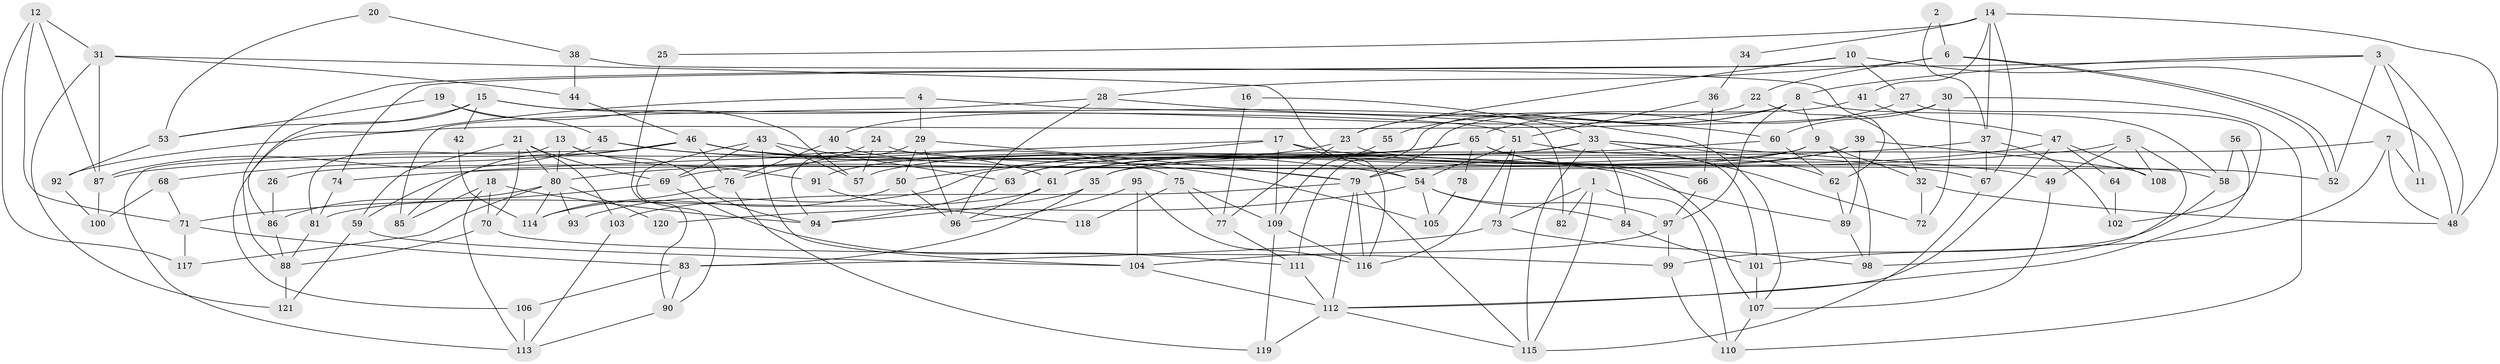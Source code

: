 // coarse degree distribution, {6: 0.0410958904109589, 8: 0.0273972602739726, 2: 0.136986301369863, 4: 0.2328767123287671, 14: 0.0136986301369863, 11: 0.0273972602739726, 7: 0.0547945205479452, 9: 0.0410958904109589, 12: 0.0273972602739726, 5: 0.1506849315068493, 3: 0.2054794520547945, 10: 0.0273972602739726, 13: 0.0136986301369863}
// Generated by graph-tools (version 1.1) at 2025/51/03/04/25 22:51:18]
// undirected, 121 vertices, 242 edges
graph export_dot {
  node [color=gray90,style=filled];
  1;
  2;
  3;
  4;
  5;
  6;
  7;
  8;
  9;
  10;
  11;
  12;
  13;
  14;
  15;
  16;
  17;
  18;
  19;
  20;
  21;
  22;
  23;
  24;
  25;
  26;
  27;
  28;
  29;
  30;
  31;
  32;
  33;
  34;
  35;
  36;
  37;
  38;
  39;
  40;
  41;
  42;
  43;
  44;
  45;
  46;
  47;
  48;
  49;
  50;
  51;
  52;
  53;
  54;
  55;
  56;
  57;
  58;
  59;
  60;
  61;
  62;
  63;
  64;
  65;
  66;
  67;
  68;
  69;
  70;
  71;
  72;
  73;
  74;
  75;
  76;
  77;
  78;
  79;
  80;
  81;
  82;
  83;
  84;
  85;
  86;
  87;
  88;
  89;
  90;
  91;
  92;
  93;
  94;
  95;
  96;
  97;
  98;
  99;
  100;
  101;
  102;
  103;
  104;
  105;
  106;
  107;
  108;
  109;
  110;
  111;
  112;
  113;
  114;
  115;
  116;
  117;
  118;
  119;
  120;
  121;
  1 -- 115;
  1 -- 73;
  1 -- 82;
  1 -- 110;
  2 -- 37;
  2 -- 6;
  3 -- 48;
  3 -- 74;
  3 -- 8;
  3 -- 11;
  3 -- 52;
  4 -- 106;
  4 -- 29;
  4 -- 82;
  5 -- 49;
  5 -- 98;
  5 -- 74;
  5 -- 108;
  6 -- 22;
  6 -- 52;
  6 -- 52;
  6 -- 28;
  7 -- 48;
  7 -- 101;
  7 -- 11;
  7 -- 35;
  8 -- 9;
  8 -- 23;
  8 -- 55;
  8 -- 58;
  8 -- 97;
  8 -- 111;
  9 -- 63;
  9 -- 98;
  9 -- 26;
  9 -- 32;
  10 -- 48;
  10 -- 23;
  10 -- 27;
  10 -- 88;
  12 -- 71;
  12 -- 31;
  12 -- 87;
  12 -- 117;
  13 -- 80;
  13 -- 94;
  13 -- 81;
  13 -- 91;
  14 -- 41;
  14 -- 67;
  14 -- 25;
  14 -- 34;
  14 -- 37;
  14 -- 48;
  15 -- 86;
  15 -- 51;
  15 -- 42;
  15 -- 53;
  15 -- 107;
  16 -- 33;
  16 -- 77;
  17 -- 109;
  17 -- 50;
  17 -- 54;
  17 -- 59;
  17 -- 67;
  18 -- 94;
  18 -- 70;
  18 -- 85;
  18 -- 113;
  19 -- 45;
  19 -- 57;
  19 -- 53;
  20 -- 38;
  20 -- 53;
  21 -- 69;
  21 -- 70;
  21 -- 59;
  21 -- 80;
  21 -- 103;
  22 -- 40;
  22 -- 32;
  23 -- 52;
  23 -- 77;
  23 -- 80;
  24 -- 58;
  24 -- 57;
  24 -- 76;
  25 -- 90;
  26 -- 86;
  27 -- 65;
  27 -- 102;
  28 -- 96;
  28 -- 60;
  28 -- 85;
  29 -- 79;
  29 -- 50;
  29 -- 94;
  29 -- 96;
  30 -- 110;
  30 -- 60;
  30 -- 72;
  30 -- 92;
  31 -- 87;
  31 -- 116;
  31 -- 44;
  31 -- 121;
  32 -- 72;
  32 -- 48;
  33 -- 115;
  33 -- 35;
  33 -- 49;
  33 -- 62;
  33 -- 63;
  33 -- 72;
  33 -- 84;
  33 -- 91;
  34 -- 36;
  35 -- 83;
  35 -- 94;
  36 -- 66;
  36 -- 51;
  37 -- 67;
  37 -- 69;
  37 -- 102;
  38 -- 62;
  38 -- 44;
  39 -- 61;
  39 -- 89;
  39 -- 57;
  39 -- 108;
  40 -- 76;
  40 -- 79;
  41 -- 47;
  41 -- 79;
  42 -- 114;
  43 -- 63;
  43 -- 104;
  43 -- 57;
  43 -- 69;
  43 -- 90;
  44 -- 46;
  45 -- 54;
  45 -- 87;
  45 -- 61;
  46 -- 85;
  46 -- 75;
  46 -- 68;
  46 -- 76;
  46 -- 89;
  46 -- 105;
  46 -- 113;
  47 -- 108;
  47 -- 79;
  47 -- 64;
  47 -- 112;
  49 -- 107;
  50 -- 96;
  50 -- 114;
  51 -- 116;
  51 -- 54;
  51 -- 73;
  51 -- 101;
  53 -- 92;
  54 -- 97;
  54 -- 84;
  54 -- 105;
  54 -- 120;
  55 -- 109;
  56 -- 112;
  56 -- 58;
  58 -- 99;
  59 -- 104;
  59 -- 121;
  60 -- 61;
  60 -- 62;
  61 -- 81;
  61 -- 96;
  62 -- 89;
  63 -- 94;
  64 -- 102;
  65 -- 87;
  65 -- 107;
  65 -- 66;
  65 -- 78;
  65 -- 93;
  66 -- 97;
  67 -- 115;
  68 -- 71;
  68 -- 100;
  69 -- 71;
  69 -- 111;
  70 -- 99;
  70 -- 88;
  71 -- 117;
  71 -- 83;
  73 -- 83;
  73 -- 98;
  74 -- 81;
  75 -- 109;
  75 -- 77;
  75 -- 118;
  76 -- 114;
  76 -- 119;
  77 -- 111;
  78 -- 105;
  79 -- 103;
  79 -- 112;
  79 -- 115;
  79 -- 116;
  80 -- 86;
  80 -- 93;
  80 -- 114;
  80 -- 117;
  80 -- 120;
  81 -- 88;
  83 -- 90;
  83 -- 106;
  84 -- 101;
  86 -- 88;
  87 -- 100;
  88 -- 121;
  89 -- 98;
  90 -- 113;
  91 -- 118;
  92 -- 100;
  95 -- 104;
  95 -- 96;
  95 -- 116;
  97 -- 104;
  97 -- 99;
  99 -- 110;
  101 -- 107;
  103 -- 113;
  104 -- 112;
  106 -- 113;
  107 -- 110;
  109 -- 119;
  109 -- 116;
  111 -- 112;
  112 -- 115;
  112 -- 119;
}
